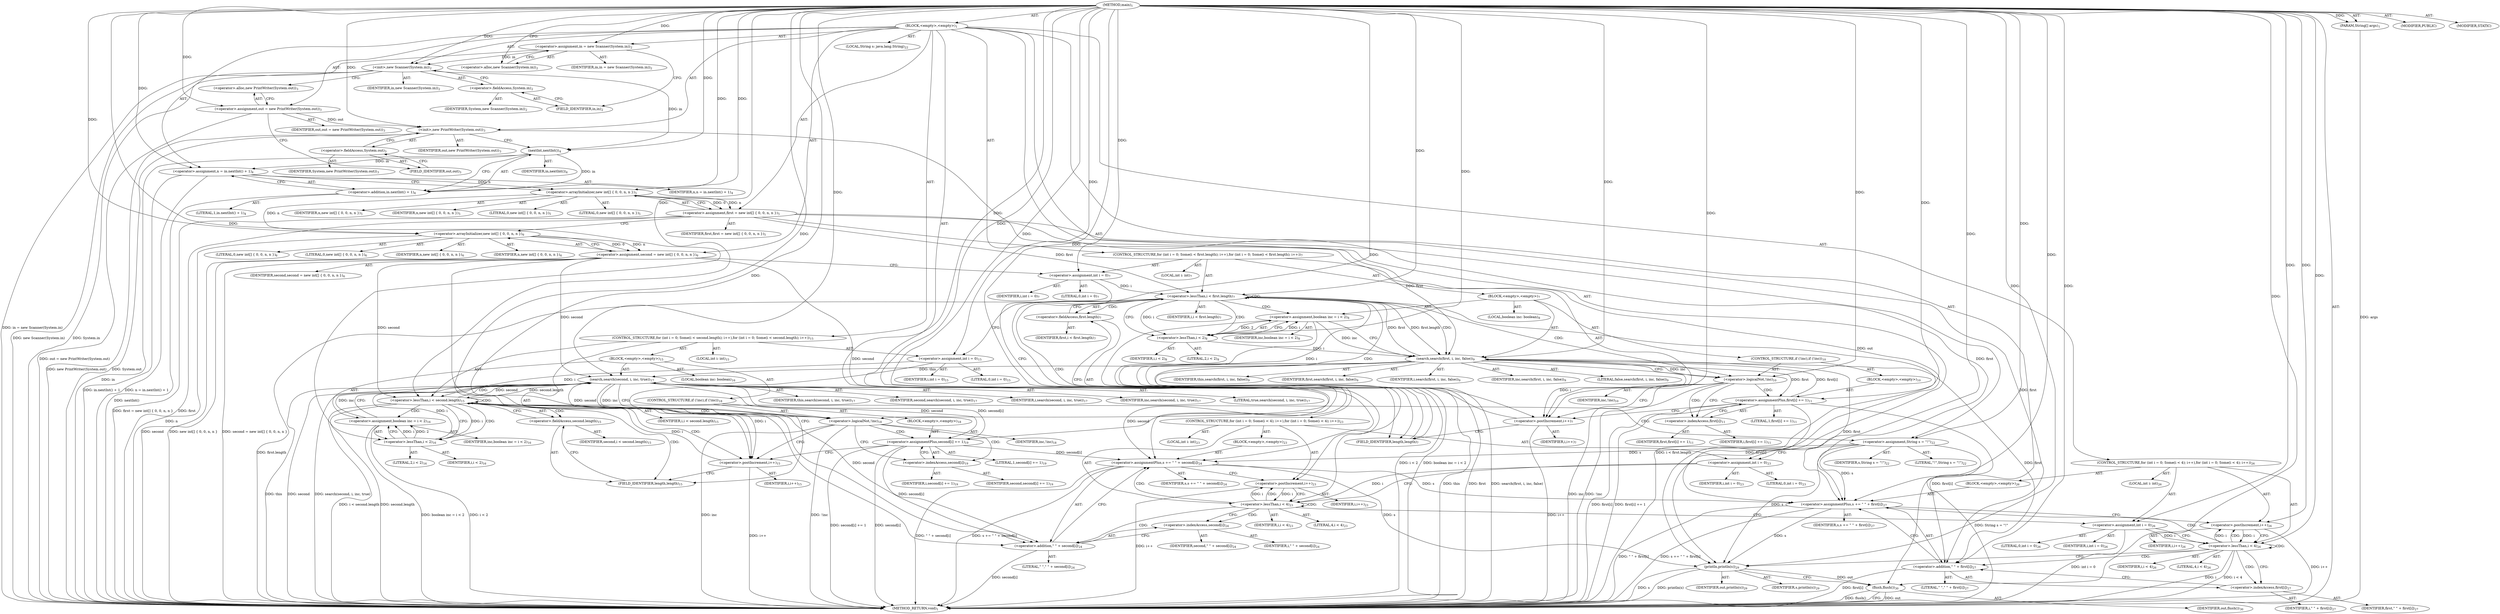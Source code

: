 digraph "main" {  
"17" [label = <(METHOD,main)<SUB>1</SUB>> ]
"18" [label = <(PARAM,String[] args)<SUB>1</SUB>> ]
"19" [label = <(BLOCK,&lt;empty&gt;,&lt;empty&gt;)<SUB>1</SUB>> ]
"20" [label = <(&lt;operator&gt;.assignment,in = new Scanner(System.in))<SUB>2</SUB>> ]
"21" [label = <(IDENTIFIER,in,in = new Scanner(System.in))<SUB>2</SUB>> ]
"22" [label = <(&lt;operator&gt;.alloc,new Scanner(System.in))<SUB>2</SUB>> ]
"23" [label = <(&lt;init&gt;,new Scanner(System.in))<SUB>2</SUB>> ]
"24" [label = <(IDENTIFIER,in,new Scanner(System.in))<SUB>2</SUB>> ]
"25" [label = <(&lt;operator&gt;.fieldAccess,System.in)<SUB>2</SUB>> ]
"26" [label = <(IDENTIFIER,System,new Scanner(System.in))<SUB>2</SUB>> ]
"27" [label = <(FIELD_IDENTIFIER,in,in)<SUB>2</SUB>> ]
"28" [label = <(&lt;operator&gt;.assignment,out = new PrintWriter(System.out))<SUB>3</SUB>> ]
"29" [label = <(IDENTIFIER,out,out = new PrintWriter(System.out))<SUB>3</SUB>> ]
"30" [label = <(&lt;operator&gt;.alloc,new PrintWriter(System.out))<SUB>3</SUB>> ]
"31" [label = <(&lt;init&gt;,new PrintWriter(System.out))<SUB>3</SUB>> ]
"32" [label = <(IDENTIFIER,out,new PrintWriter(System.out))<SUB>3</SUB>> ]
"33" [label = <(&lt;operator&gt;.fieldAccess,System.out)<SUB>3</SUB>> ]
"34" [label = <(IDENTIFIER,System,new PrintWriter(System.out))<SUB>3</SUB>> ]
"35" [label = <(FIELD_IDENTIFIER,out,out)<SUB>3</SUB>> ]
"36" [label = <(&lt;operator&gt;.assignment,n = in.nextInt() + 1)<SUB>4</SUB>> ]
"37" [label = <(IDENTIFIER,n,n = in.nextInt() + 1)<SUB>4</SUB>> ]
"38" [label = <(&lt;operator&gt;.addition,in.nextInt() + 1)<SUB>4</SUB>> ]
"39" [label = <(nextInt,nextInt())<SUB>4</SUB>> ]
"40" [label = <(IDENTIFIER,in,nextInt())<SUB>4</SUB>> ]
"41" [label = <(LITERAL,1,in.nextInt() + 1)<SUB>4</SUB>> ]
"42" [label = <(&lt;operator&gt;.assignment,first = new int[] { 0, 0, n, n })<SUB>5</SUB>> ]
"43" [label = <(IDENTIFIER,first,first = new int[] { 0, 0, n, n })<SUB>5</SUB>> ]
"44" [label = <(&lt;operator&gt;.arrayInitializer,new int[] { 0, 0, n, n })<SUB>5</SUB>> ]
"45" [label = <(LITERAL,0,new int[] { 0, 0, n, n })<SUB>5</SUB>> ]
"46" [label = <(LITERAL,0,new int[] { 0, 0, n, n })<SUB>5</SUB>> ]
"47" [label = <(IDENTIFIER,n,new int[] { 0, 0, n, n })<SUB>5</SUB>> ]
"48" [label = <(IDENTIFIER,n,new int[] { 0, 0, n, n })<SUB>5</SUB>> ]
"49" [label = <(&lt;operator&gt;.assignment,second = new int[] { 0, 0, n, n })<SUB>6</SUB>> ]
"50" [label = <(IDENTIFIER,second,second = new int[] { 0, 0, n, n })<SUB>6</SUB>> ]
"51" [label = <(&lt;operator&gt;.arrayInitializer,new int[] { 0, 0, n, n })<SUB>6</SUB>> ]
"52" [label = <(LITERAL,0,new int[] { 0, 0, n, n })<SUB>6</SUB>> ]
"53" [label = <(LITERAL,0,new int[] { 0, 0, n, n })<SUB>6</SUB>> ]
"54" [label = <(IDENTIFIER,n,new int[] { 0, 0, n, n })<SUB>6</SUB>> ]
"55" [label = <(IDENTIFIER,n,new int[] { 0, 0, n, n })<SUB>6</SUB>> ]
"56" [label = <(CONTROL_STRUCTURE,for (int i = 0; Some(i &lt; first.length); i++),for (int i = 0; Some(i &lt; first.length); i++))<SUB>7</SUB>> ]
"57" [label = <(LOCAL,int i: int)<SUB>7</SUB>> ]
"58" [label = <(&lt;operator&gt;.assignment,int i = 0)<SUB>7</SUB>> ]
"59" [label = <(IDENTIFIER,i,int i = 0)<SUB>7</SUB>> ]
"60" [label = <(LITERAL,0,int i = 0)<SUB>7</SUB>> ]
"61" [label = <(&lt;operator&gt;.lessThan,i &lt; first.length)<SUB>7</SUB>> ]
"62" [label = <(IDENTIFIER,i,i &lt; first.length)<SUB>7</SUB>> ]
"63" [label = <(&lt;operator&gt;.fieldAccess,first.length)<SUB>7</SUB>> ]
"64" [label = <(IDENTIFIER,first,i &lt; first.length)<SUB>7</SUB>> ]
"65" [label = <(FIELD_IDENTIFIER,length,length)<SUB>7</SUB>> ]
"66" [label = <(&lt;operator&gt;.postIncrement,i++)<SUB>7</SUB>> ]
"67" [label = <(IDENTIFIER,i,i++)<SUB>7</SUB>> ]
"68" [label = <(BLOCK,&lt;empty&gt;,&lt;empty&gt;)<SUB>7</SUB>> ]
"69" [label = <(LOCAL,boolean inc: boolean)<SUB>8</SUB>> ]
"70" [label = <(&lt;operator&gt;.assignment,boolean inc = i &lt; 2)<SUB>8</SUB>> ]
"71" [label = <(IDENTIFIER,inc,boolean inc = i &lt; 2)<SUB>8</SUB>> ]
"72" [label = <(&lt;operator&gt;.lessThan,i &lt; 2)<SUB>8</SUB>> ]
"73" [label = <(IDENTIFIER,i,i &lt; 2)<SUB>8</SUB>> ]
"74" [label = <(LITERAL,2,i &lt; 2)<SUB>8</SUB>> ]
"75" [label = <(search,search(first, i, inc, false))<SUB>9</SUB>> ]
"76" [label = <(IDENTIFIER,this,search(first, i, inc, false))<SUB>9</SUB>> ]
"77" [label = <(IDENTIFIER,first,search(first, i, inc, false))<SUB>9</SUB>> ]
"78" [label = <(IDENTIFIER,i,search(first, i, inc, false))<SUB>9</SUB>> ]
"79" [label = <(IDENTIFIER,inc,search(first, i, inc, false))<SUB>9</SUB>> ]
"80" [label = <(LITERAL,false,search(first, i, inc, false))<SUB>9</SUB>> ]
"81" [label = <(CONTROL_STRUCTURE,if (!inc),if (!inc))<SUB>10</SUB>> ]
"82" [label = <(&lt;operator&gt;.logicalNot,!inc)<SUB>10</SUB>> ]
"83" [label = <(IDENTIFIER,inc,!inc)<SUB>10</SUB>> ]
"84" [label = <(BLOCK,&lt;empty&gt;,&lt;empty&gt;)<SUB>10</SUB>> ]
"85" [label = <(&lt;operator&gt;.assignmentPlus,first[i] += 1)<SUB>11</SUB>> ]
"86" [label = <(&lt;operator&gt;.indexAccess,first[i])<SUB>11</SUB>> ]
"87" [label = <(IDENTIFIER,first,first[i] += 1)<SUB>11</SUB>> ]
"88" [label = <(IDENTIFIER,i,first[i] += 1)<SUB>11</SUB>> ]
"89" [label = <(LITERAL,1,first[i] += 1)<SUB>11</SUB>> ]
"90" [label = <(CONTROL_STRUCTURE,for (int i = 0; Some(i &lt; second.length); i++),for (int i = 0; Some(i &lt; second.length); i++))<SUB>15</SUB>> ]
"91" [label = <(LOCAL,int i: int)<SUB>15</SUB>> ]
"92" [label = <(&lt;operator&gt;.assignment,int i = 0)<SUB>15</SUB>> ]
"93" [label = <(IDENTIFIER,i,int i = 0)<SUB>15</SUB>> ]
"94" [label = <(LITERAL,0,int i = 0)<SUB>15</SUB>> ]
"95" [label = <(&lt;operator&gt;.lessThan,i &lt; second.length)<SUB>15</SUB>> ]
"96" [label = <(IDENTIFIER,i,i &lt; second.length)<SUB>15</SUB>> ]
"97" [label = <(&lt;operator&gt;.fieldAccess,second.length)<SUB>15</SUB>> ]
"98" [label = <(IDENTIFIER,second,i &lt; second.length)<SUB>15</SUB>> ]
"99" [label = <(FIELD_IDENTIFIER,length,length)<SUB>15</SUB>> ]
"100" [label = <(&lt;operator&gt;.postIncrement,i++)<SUB>15</SUB>> ]
"101" [label = <(IDENTIFIER,i,i++)<SUB>15</SUB>> ]
"102" [label = <(BLOCK,&lt;empty&gt;,&lt;empty&gt;)<SUB>15</SUB>> ]
"103" [label = <(LOCAL,boolean inc: boolean)<SUB>16</SUB>> ]
"104" [label = <(&lt;operator&gt;.assignment,boolean inc = i &lt; 2)<SUB>16</SUB>> ]
"105" [label = <(IDENTIFIER,inc,boolean inc = i &lt; 2)<SUB>16</SUB>> ]
"106" [label = <(&lt;operator&gt;.lessThan,i &lt; 2)<SUB>16</SUB>> ]
"107" [label = <(IDENTIFIER,i,i &lt; 2)<SUB>16</SUB>> ]
"108" [label = <(LITERAL,2,i &lt; 2)<SUB>16</SUB>> ]
"109" [label = <(search,search(second, i, inc, true))<SUB>17</SUB>> ]
"110" [label = <(IDENTIFIER,this,search(second, i, inc, true))<SUB>17</SUB>> ]
"111" [label = <(IDENTIFIER,second,search(second, i, inc, true))<SUB>17</SUB>> ]
"112" [label = <(IDENTIFIER,i,search(second, i, inc, true))<SUB>17</SUB>> ]
"113" [label = <(IDENTIFIER,inc,search(second, i, inc, true))<SUB>17</SUB>> ]
"114" [label = <(LITERAL,true,search(second, i, inc, true))<SUB>17</SUB>> ]
"115" [label = <(CONTROL_STRUCTURE,if (!inc),if (!inc))<SUB>18</SUB>> ]
"116" [label = <(&lt;operator&gt;.logicalNot,!inc)<SUB>18</SUB>> ]
"117" [label = <(IDENTIFIER,inc,!inc)<SUB>18</SUB>> ]
"118" [label = <(BLOCK,&lt;empty&gt;,&lt;empty&gt;)<SUB>18</SUB>> ]
"119" [label = <(&lt;operator&gt;.assignmentPlus,second[i] += 1)<SUB>19</SUB>> ]
"120" [label = <(&lt;operator&gt;.indexAccess,second[i])<SUB>19</SUB>> ]
"121" [label = <(IDENTIFIER,second,second[i] += 1)<SUB>19</SUB>> ]
"122" [label = <(IDENTIFIER,i,second[i] += 1)<SUB>19</SUB>> ]
"123" [label = <(LITERAL,1,second[i] += 1)<SUB>19</SUB>> ]
"124" [label = <(LOCAL,String s: java.lang.String)<SUB>22</SUB>> ]
"125" [label = <(&lt;operator&gt;.assignment,String s = &quot;!&quot;)<SUB>22</SUB>> ]
"126" [label = <(IDENTIFIER,s,String s = &quot;!&quot;)<SUB>22</SUB>> ]
"127" [label = <(LITERAL,&quot;!&quot;,String s = &quot;!&quot;)<SUB>22</SUB>> ]
"128" [label = <(CONTROL_STRUCTURE,for (int i = 0; Some(i &lt; 4); i++),for (int i = 0; Some(i &lt; 4); i++))<SUB>23</SUB>> ]
"129" [label = <(LOCAL,int i: int)<SUB>23</SUB>> ]
"130" [label = <(&lt;operator&gt;.assignment,int i = 0)<SUB>23</SUB>> ]
"131" [label = <(IDENTIFIER,i,int i = 0)<SUB>23</SUB>> ]
"132" [label = <(LITERAL,0,int i = 0)<SUB>23</SUB>> ]
"133" [label = <(&lt;operator&gt;.lessThan,i &lt; 4)<SUB>23</SUB>> ]
"134" [label = <(IDENTIFIER,i,i &lt; 4)<SUB>23</SUB>> ]
"135" [label = <(LITERAL,4,i &lt; 4)<SUB>23</SUB>> ]
"136" [label = <(&lt;operator&gt;.postIncrement,i++)<SUB>23</SUB>> ]
"137" [label = <(IDENTIFIER,i,i++)<SUB>23</SUB>> ]
"138" [label = <(BLOCK,&lt;empty&gt;,&lt;empty&gt;)<SUB>23</SUB>> ]
"139" [label = <(&lt;operator&gt;.assignmentPlus,s += &quot; &quot; + second[i])<SUB>24</SUB>> ]
"140" [label = <(IDENTIFIER,s,s += &quot; &quot; + second[i])<SUB>24</SUB>> ]
"141" [label = <(&lt;operator&gt;.addition,&quot; &quot; + second[i])<SUB>24</SUB>> ]
"142" [label = <(LITERAL,&quot; &quot;,&quot; &quot; + second[i])<SUB>24</SUB>> ]
"143" [label = <(&lt;operator&gt;.indexAccess,second[i])<SUB>24</SUB>> ]
"144" [label = <(IDENTIFIER,second,&quot; &quot; + second[i])<SUB>24</SUB>> ]
"145" [label = <(IDENTIFIER,i,&quot; &quot; + second[i])<SUB>24</SUB>> ]
"146" [label = <(CONTROL_STRUCTURE,for (int i = 0; Some(i &lt; 4); i++),for (int i = 0; Some(i &lt; 4); i++))<SUB>26</SUB>> ]
"147" [label = <(LOCAL,int i: int)<SUB>26</SUB>> ]
"148" [label = <(&lt;operator&gt;.assignment,int i = 0)<SUB>26</SUB>> ]
"149" [label = <(IDENTIFIER,i,int i = 0)<SUB>26</SUB>> ]
"150" [label = <(LITERAL,0,int i = 0)<SUB>26</SUB>> ]
"151" [label = <(&lt;operator&gt;.lessThan,i &lt; 4)<SUB>26</SUB>> ]
"152" [label = <(IDENTIFIER,i,i &lt; 4)<SUB>26</SUB>> ]
"153" [label = <(LITERAL,4,i &lt; 4)<SUB>26</SUB>> ]
"154" [label = <(&lt;operator&gt;.postIncrement,i++)<SUB>26</SUB>> ]
"155" [label = <(IDENTIFIER,i,i++)<SUB>26</SUB>> ]
"156" [label = <(BLOCK,&lt;empty&gt;,&lt;empty&gt;)<SUB>26</SUB>> ]
"157" [label = <(&lt;operator&gt;.assignmentPlus,s += &quot; &quot; + first[i])<SUB>27</SUB>> ]
"158" [label = <(IDENTIFIER,s,s += &quot; &quot; + first[i])<SUB>27</SUB>> ]
"159" [label = <(&lt;operator&gt;.addition,&quot; &quot; + first[i])<SUB>27</SUB>> ]
"160" [label = <(LITERAL,&quot; &quot;,&quot; &quot; + first[i])<SUB>27</SUB>> ]
"161" [label = <(&lt;operator&gt;.indexAccess,first[i])<SUB>27</SUB>> ]
"162" [label = <(IDENTIFIER,first,&quot; &quot; + first[i])<SUB>27</SUB>> ]
"163" [label = <(IDENTIFIER,i,&quot; &quot; + first[i])<SUB>27</SUB>> ]
"164" [label = <(println,println(s))<SUB>29</SUB>> ]
"165" [label = <(IDENTIFIER,out,println(s))<SUB>29</SUB>> ]
"166" [label = <(IDENTIFIER,s,println(s))<SUB>29</SUB>> ]
"167" [label = <(flush,flush())<SUB>30</SUB>> ]
"168" [label = <(IDENTIFIER,out,flush())<SUB>30</SUB>> ]
"169" [label = <(MODIFIER,PUBLIC)> ]
"170" [label = <(MODIFIER,STATIC)> ]
"171" [label = <(METHOD_RETURN,void)<SUB>1</SUB>> ]
  "17" -> "18"  [ label = "AST: "] 
  "17" -> "19"  [ label = "AST: "] 
  "17" -> "169"  [ label = "AST: "] 
  "17" -> "170"  [ label = "AST: "] 
  "17" -> "171"  [ label = "AST: "] 
  "19" -> "20"  [ label = "AST: "] 
  "19" -> "23"  [ label = "AST: "] 
  "19" -> "28"  [ label = "AST: "] 
  "19" -> "31"  [ label = "AST: "] 
  "19" -> "36"  [ label = "AST: "] 
  "19" -> "42"  [ label = "AST: "] 
  "19" -> "49"  [ label = "AST: "] 
  "19" -> "56"  [ label = "AST: "] 
  "19" -> "90"  [ label = "AST: "] 
  "19" -> "124"  [ label = "AST: "] 
  "19" -> "125"  [ label = "AST: "] 
  "19" -> "128"  [ label = "AST: "] 
  "19" -> "146"  [ label = "AST: "] 
  "19" -> "164"  [ label = "AST: "] 
  "19" -> "167"  [ label = "AST: "] 
  "20" -> "21"  [ label = "AST: "] 
  "20" -> "22"  [ label = "AST: "] 
  "23" -> "24"  [ label = "AST: "] 
  "23" -> "25"  [ label = "AST: "] 
  "25" -> "26"  [ label = "AST: "] 
  "25" -> "27"  [ label = "AST: "] 
  "28" -> "29"  [ label = "AST: "] 
  "28" -> "30"  [ label = "AST: "] 
  "31" -> "32"  [ label = "AST: "] 
  "31" -> "33"  [ label = "AST: "] 
  "33" -> "34"  [ label = "AST: "] 
  "33" -> "35"  [ label = "AST: "] 
  "36" -> "37"  [ label = "AST: "] 
  "36" -> "38"  [ label = "AST: "] 
  "38" -> "39"  [ label = "AST: "] 
  "38" -> "41"  [ label = "AST: "] 
  "39" -> "40"  [ label = "AST: "] 
  "42" -> "43"  [ label = "AST: "] 
  "42" -> "44"  [ label = "AST: "] 
  "44" -> "45"  [ label = "AST: "] 
  "44" -> "46"  [ label = "AST: "] 
  "44" -> "47"  [ label = "AST: "] 
  "44" -> "48"  [ label = "AST: "] 
  "49" -> "50"  [ label = "AST: "] 
  "49" -> "51"  [ label = "AST: "] 
  "51" -> "52"  [ label = "AST: "] 
  "51" -> "53"  [ label = "AST: "] 
  "51" -> "54"  [ label = "AST: "] 
  "51" -> "55"  [ label = "AST: "] 
  "56" -> "57"  [ label = "AST: "] 
  "56" -> "58"  [ label = "AST: "] 
  "56" -> "61"  [ label = "AST: "] 
  "56" -> "66"  [ label = "AST: "] 
  "56" -> "68"  [ label = "AST: "] 
  "58" -> "59"  [ label = "AST: "] 
  "58" -> "60"  [ label = "AST: "] 
  "61" -> "62"  [ label = "AST: "] 
  "61" -> "63"  [ label = "AST: "] 
  "63" -> "64"  [ label = "AST: "] 
  "63" -> "65"  [ label = "AST: "] 
  "66" -> "67"  [ label = "AST: "] 
  "68" -> "69"  [ label = "AST: "] 
  "68" -> "70"  [ label = "AST: "] 
  "68" -> "75"  [ label = "AST: "] 
  "68" -> "81"  [ label = "AST: "] 
  "70" -> "71"  [ label = "AST: "] 
  "70" -> "72"  [ label = "AST: "] 
  "72" -> "73"  [ label = "AST: "] 
  "72" -> "74"  [ label = "AST: "] 
  "75" -> "76"  [ label = "AST: "] 
  "75" -> "77"  [ label = "AST: "] 
  "75" -> "78"  [ label = "AST: "] 
  "75" -> "79"  [ label = "AST: "] 
  "75" -> "80"  [ label = "AST: "] 
  "81" -> "82"  [ label = "AST: "] 
  "81" -> "84"  [ label = "AST: "] 
  "82" -> "83"  [ label = "AST: "] 
  "84" -> "85"  [ label = "AST: "] 
  "85" -> "86"  [ label = "AST: "] 
  "85" -> "89"  [ label = "AST: "] 
  "86" -> "87"  [ label = "AST: "] 
  "86" -> "88"  [ label = "AST: "] 
  "90" -> "91"  [ label = "AST: "] 
  "90" -> "92"  [ label = "AST: "] 
  "90" -> "95"  [ label = "AST: "] 
  "90" -> "100"  [ label = "AST: "] 
  "90" -> "102"  [ label = "AST: "] 
  "92" -> "93"  [ label = "AST: "] 
  "92" -> "94"  [ label = "AST: "] 
  "95" -> "96"  [ label = "AST: "] 
  "95" -> "97"  [ label = "AST: "] 
  "97" -> "98"  [ label = "AST: "] 
  "97" -> "99"  [ label = "AST: "] 
  "100" -> "101"  [ label = "AST: "] 
  "102" -> "103"  [ label = "AST: "] 
  "102" -> "104"  [ label = "AST: "] 
  "102" -> "109"  [ label = "AST: "] 
  "102" -> "115"  [ label = "AST: "] 
  "104" -> "105"  [ label = "AST: "] 
  "104" -> "106"  [ label = "AST: "] 
  "106" -> "107"  [ label = "AST: "] 
  "106" -> "108"  [ label = "AST: "] 
  "109" -> "110"  [ label = "AST: "] 
  "109" -> "111"  [ label = "AST: "] 
  "109" -> "112"  [ label = "AST: "] 
  "109" -> "113"  [ label = "AST: "] 
  "109" -> "114"  [ label = "AST: "] 
  "115" -> "116"  [ label = "AST: "] 
  "115" -> "118"  [ label = "AST: "] 
  "116" -> "117"  [ label = "AST: "] 
  "118" -> "119"  [ label = "AST: "] 
  "119" -> "120"  [ label = "AST: "] 
  "119" -> "123"  [ label = "AST: "] 
  "120" -> "121"  [ label = "AST: "] 
  "120" -> "122"  [ label = "AST: "] 
  "125" -> "126"  [ label = "AST: "] 
  "125" -> "127"  [ label = "AST: "] 
  "128" -> "129"  [ label = "AST: "] 
  "128" -> "130"  [ label = "AST: "] 
  "128" -> "133"  [ label = "AST: "] 
  "128" -> "136"  [ label = "AST: "] 
  "128" -> "138"  [ label = "AST: "] 
  "130" -> "131"  [ label = "AST: "] 
  "130" -> "132"  [ label = "AST: "] 
  "133" -> "134"  [ label = "AST: "] 
  "133" -> "135"  [ label = "AST: "] 
  "136" -> "137"  [ label = "AST: "] 
  "138" -> "139"  [ label = "AST: "] 
  "139" -> "140"  [ label = "AST: "] 
  "139" -> "141"  [ label = "AST: "] 
  "141" -> "142"  [ label = "AST: "] 
  "141" -> "143"  [ label = "AST: "] 
  "143" -> "144"  [ label = "AST: "] 
  "143" -> "145"  [ label = "AST: "] 
  "146" -> "147"  [ label = "AST: "] 
  "146" -> "148"  [ label = "AST: "] 
  "146" -> "151"  [ label = "AST: "] 
  "146" -> "154"  [ label = "AST: "] 
  "146" -> "156"  [ label = "AST: "] 
  "148" -> "149"  [ label = "AST: "] 
  "148" -> "150"  [ label = "AST: "] 
  "151" -> "152"  [ label = "AST: "] 
  "151" -> "153"  [ label = "AST: "] 
  "154" -> "155"  [ label = "AST: "] 
  "156" -> "157"  [ label = "AST: "] 
  "157" -> "158"  [ label = "AST: "] 
  "157" -> "159"  [ label = "AST: "] 
  "159" -> "160"  [ label = "AST: "] 
  "159" -> "161"  [ label = "AST: "] 
  "161" -> "162"  [ label = "AST: "] 
  "161" -> "163"  [ label = "AST: "] 
  "164" -> "165"  [ label = "AST: "] 
  "164" -> "166"  [ label = "AST: "] 
  "167" -> "168"  [ label = "AST: "] 
  "20" -> "27"  [ label = "CFG: "] 
  "23" -> "30"  [ label = "CFG: "] 
  "28" -> "35"  [ label = "CFG: "] 
  "31" -> "39"  [ label = "CFG: "] 
  "36" -> "44"  [ label = "CFG: "] 
  "42" -> "51"  [ label = "CFG: "] 
  "49" -> "58"  [ label = "CFG: "] 
  "125" -> "130"  [ label = "CFG: "] 
  "164" -> "167"  [ label = "CFG: "] 
  "167" -> "171"  [ label = "CFG: "] 
  "22" -> "20"  [ label = "CFG: "] 
  "25" -> "23"  [ label = "CFG: "] 
  "30" -> "28"  [ label = "CFG: "] 
  "33" -> "31"  [ label = "CFG: "] 
  "38" -> "36"  [ label = "CFG: "] 
  "44" -> "42"  [ label = "CFG: "] 
  "51" -> "49"  [ label = "CFG: "] 
  "58" -> "65"  [ label = "CFG: "] 
  "61" -> "72"  [ label = "CFG: "] 
  "61" -> "92"  [ label = "CFG: "] 
  "66" -> "65"  [ label = "CFG: "] 
  "92" -> "99"  [ label = "CFG: "] 
  "95" -> "106"  [ label = "CFG: "] 
  "95" -> "125"  [ label = "CFG: "] 
  "100" -> "99"  [ label = "CFG: "] 
  "130" -> "133"  [ label = "CFG: "] 
  "133" -> "143"  [ label = "CFG: "] 
  "133" -> "148"  [ label = "CFG: "] 
  "136" -> "133"  [ label = "CFG: "] 
  "148" -> "151"  [ label = "CFG: "] 
  "151" -> "161"  [ label = "CFG: "] 
  "151" -> "164"  [ label = "CFG: "] 
  "154" -> "151"  [ label = "CFG: "] 
  "27" -> "25"  [ label = "CFG: "] 
  "35" -> "33"  [ label = "CFG: "] 
  "39" -> "38"  [ label = "CFG: "] 
  "63" -> "61"  [ label = "CFG: "] 
  "70" -> "75"  [ label = "CFG: "] 
  "75" -> "82"  [ label = "CFG: "] 
  "97" -> "95"  [ label = "CFG: "] 
  "104" -> "109"  [ label = "CFG: "] 
  "109" -> "116"  [ label = "CFG: "] 
  "139" -> "136"  [ label = "CFG: "] 
  "157" -> "154"  [ label = "CFG: "] 
  "65" -> "63"  [ label = "CFG: "] 
  "72" -> "70"  [ label = "CFG: "] 
  "82" -> "86"  [ label = "CFG: "] 
  "82" -> "66"  [ label = "CFG: "] 
  "99" -> "97"  [ label = "CFG: "] 
  "106" -> "104"  [ label = "CFG: "] 
  "116" -> "120"  [ label = "CFG: "] 
  "116" -> "100"  [ label = "CFG: "] 
  "141" -> "139"  [ label = "CFG: "] 
  "159" -> "157"  [ label = "CFG: "] 
  "85" -> "66"  [ label = "CFG: "] 
  "119" -> "100"  [ label = "CFG: "] 
  "143" -> "141"  [ label = "CFG: "] 
  "161" -> "159"  [ label = "CFG: "] 
  "86" -> "85"  [ label = "CFG: "] 
  "120" -> "119"  [ label = "CFG: "] 
  "17" -> "22"  [ label = "CFG: "] 
  "18" -> "171"  [ label = "DDG: args"] 
  "20" -> "171"  [ label = "DDG: in = new Scanner(System.in)"] 
  "23" -> "171"  [ label = "DDG: System.in"] 
  "23" -> "171"  [ label = "DDG: new Scanner(System.in)"] 
  "28" -> "171"  [ label = "DDG: out = new PrintWriter(System.out)"] 
  "31" -> "171"  [ label = "DDG: System.out"] 
  "31" -> "171"  [ label = "DDG: new PrintWriter(System.out)"] 
  "39" -> "171"  [ label = "DDG: in"] 
  "38" -> "171"  [ label = "DDG: nextInt()"] 
  "36" -> "171"  [ label = "DDG: in.nextInt() + 1"] 
  "36" -> "171"  [ label = "DDG: n = in.nextInt() + 1"] 
  "42" -> "171"  [ label = "DDG: first"] 
  "42" -> "171"  [ label = "DDG: first = new int[] { 0, 0, n, n }"] 
  "49" -> "171"  [ label = "DDG: second"] 
  "51" -> "171"  [ label = "DDG: n"] 
  "49" -> "171"  [ label = "DDG: new int[] { 0, 0, n, n }"] 
  "49" -> "171"  [ label = "DDG: second = new int[] { 0, 0, n, n }"] 
  "61" -> "171"  [ label = "DDG: first.length"] 
  "61" -> "171"  [ label = "DDG: i &lt; first.length"] 
  "95" -> "171"  [ label = "DDG: second.length"] 
  "95" -> "171"  [ label = "DDG: i &lt; second.length"] 
  "125" -> "171"  [ label = "DDG: String s = &quot;!&quot;"] 
  "148" -> "171"  [ label = "DDG: int i = 0"] 
  "151" -> "171"  [ label = "DDG: i"] 
  "151" -> "171"  [ label = "DDG: i &lt; 4"] 
  "164" -> "171"  [ label = "DDG: s"] 
  "164" -> "171"  [ label = "DDG: println(s)"] 
  "167" -> "171"  [ label = "DDG: out"] 
  "167" -> "171"  [ label = "DDG: flush()"] 
  "159" -> "171"  [ label = "DDG: first[i]"] 
  "157" -> "171"  [ label = "DDG: &quot; &quot; + first[i]"] 
  "157" -> "171"  [ label = "DDG: s += &quot; &quot; + first[i]"] 
  "154" -> "171"  [ label = "DDG: i++"] 
  "141" -> "171"  [ label = "DDG: second[i]"] 
  "139" -> "171"  [ label = "DDG: &quot; &quot; + second[i]"] 
  "139" -> "171"  [ label = "DDG: s += &quot; &quot; + second[i]"] 
  "136" -> "171"  [ label = "DDG: i++"] 
  "104" -> "171"  [ label = "DDG: i &lt; 2"] 
  "104" -> "171"  [ label = "DDG: boolean inc = i &lt; 2"] 
  "109" -> "171"  [ label = "DDG: this"] 
  "109" -> "171"  [ label = "DDG: second"] 
  "109" -> "171"  [ label = "DDG: search(second, i, inc, true)"] 
  "116" -> "171"  [ label = "DDG: inc"] 
  "116" -> "171"  [ label = "DDG: !inc"] 
  "119" -> "171"  [ label = "DDG: second[i]"] 
  "119" -> "171"  [ label = "DDG: second[i] += 1"] 
  "100" -> "171"  [ label = "DDG: i++"] 
  "70" -> "171"  [ label = "DDG: i &lt; 2"] 
  "70" -> "171"  [ label = "DDG: boolean inc = i &lt; 2"] 
  "75" -> "171"  [ label = "DDG: this"] 
  "75" -> "171"  [ label = "DDG: first"] 
  "75" -> "171"  [ label = "DDG: search(first, i, inc, false)"] 
  "82" -> "171"  [ label = "DDG: inc"] 
  "82" -> "171"  [ label = "DDG: !inc"] 
  "85" -> "171"  [ label = "DDG: first[i]"] 
  "85" -> "171"  [ label = "DDG: first[i] += 1"] 
  "66" -> "171"  [ label = "DDG: i++"] 
  "17" -> "18"  [ label = "DDG: "] 
  "17" -> "20"  [ label = "DDG: "] 
  "17" -> "28"  [ label = "DDG: "] 
  "39" -> "36"  [ label = "DDG: in"] 
  "17" -> "36"  [ label = "DDG: "] 
  "44" -> "42"  [ label = "DDG: 0"] 
  "44" -> "42"  [ label = "DDG: n"] 
  "51" -> "49"  [ label = "DDG: 0"] 
  "51" -> "49"  [ label = "DDG: n"] 
  "17" -> "125"  [ label = "DDG: "] 
  "20" -> "23"  [ label = "DDG: in"] 
  "17" -> "23"  [ label = "DDG: "] 
  "28" -> "31"  [ label = "DDG: out"] 
  "17" -> "31"  [ label = "DDG: "] 
  "17" -> "58"  [ label = "DDG: "] 
  "17" -> "92"  [ label = "DDG: "] 
  "17" -> "130"  [ label = "DDG: "] 
  "17" -> "148"  [ label = "DDG: "] 
  "31" -> "164"  [ label = "DDG: out"] 
  "17" -> "164"  [ label = "DDG: "] 
  "125" -> "164"  [ label = "DDG: s"] 
  "157" -> "164"  [ label = "DDG: s"] 
  "139" -> "164"  [ label = "DDG: s"] 
  "164" -> "167"  [ label = "DDG: out"] 
  "17" -> "167"  [ label = "DDG: "] 
  "39" -> "38"  [ label = "DDG: in"] 
  "17" -> "38"  [ label = "DDG: "] 
  "17" -> "44"  [ label = "DDG: "] 
  "36" -> "44"  [ label = "DDG: n"] 
  "17" -> "51"  [ label = "DDG: "] 
  "44" -> "51"  [ label = "DDG: n"] 
  "58" -> "61"  [ label = "DDG: i"] 
  "66" -> "61"  [ label = "DDG: i"] 
  "17" -> "61"  [ label = "DDG: "] 
  "42" -> "61"  [ label = "DDG: first"] 
  "75" -> "61"  [ label = "DDG: first"] 
  "75" -> "66"  [ label = "DDG: i"] 
  "17" -> "66"  [ label = "DDG: "] 
  "72" -> "70"  [ label = "DDG: i"] 
  "72" -> "70"  [ label = "DDG: 2"] 
  "92" -> "95"  [ label = "DDG: i"] 
  "100" -> "95"  [ label = "DDG: i"] 
  "17" -> "95"  [ label = "DDG: "] 
  "49" -> "95"  [ label = "DDG: second"] 
  "109" -> "95"  [ label = "DDG: second"] 
  "109" -> "100"  [ label = "DDG: i"] 
  "17" -> "100"  [ label = "DDG: "] 
  "106" -> "104"  [ label = "DDG: i"] 
  "106" -> "104"  [ label = "DDG: 2"] 
  "130" -> "133"  [ label = "DDG: i"] 
  "136" -> "133"  [ label = "DDG: i"] 
  "17" -> "133"  [ label = "DDG: "] 
  "133" -> "136"  [ label = "DDG: i"] 
  "17" -> "136"  [ label = "DDG: "] 
  "17" -> "139"  [ label = "DDG: "] 
  "49" -> "139"  [ label = "DDG: second"] 
  "109" -> "139"  [ label = "DDG: second"] 
  "119" -> "139"  [ label = "DDG: second[i]"] 
  "148" -> "151"  [ label = "DDG: i"] 
  "154" -> "151"  [ label = "DDG: i"] 
  "17" -> "151"  [ label = "DDG: "] 
  "151" -> "154"  [ label = "DDG: i"] 
  "17" -> "154"  [ label = "DDG: "] 
  "17" -> "157"  [ label = "DDG: "] 
  "42" -> "157"  [ label = "DDG: first"] 
  "75" -> "157"  [ label = "DDG: first"] 
  "85" -> "157"  [ label = "DDG: first[i]"] 
  "23" -> "39"  [ label = "DDG: in"] 
  "17" -> "39"  [ label = "DDG: "] 
  "17" -> "75"  [ label = "DDG: "] 
  "42" -> "75"  [ label = "DDG: first"] 
  "61" -> "75"  [ label = "DDG: first.length"] 
  "85" -> "75"  [ label = "DDG: first[i]"] 
  "72" -> "75"  [ label = "DDG: i"] 
  "70" -> "75"  [ label = "DDG: inc"] 
  "75" -> "109"  [ label = "DDG: this"] 
  "17" -> "109"  [ label = "DDG: "] 
  "49" -> "109"  [ label = "DDG: second"] 
  "95" -> "109"  [ label = "DDG: second.length"] 
  "119" -> "109"  [ label = "DDG: second[i]"] 
  "106" -> "109"  [ label = "DDG: i"] 
  "104" -> "109"  [ label = "DDG: inc"] 
  "125" -> "139"  [ label = "DDG: s"] 
  "125" -> "157"  [ label = "DDG: s"] 
  "139" -> "157"  [ label = "DDG: s"] 
  "61" -> "72"  [ label = "DDG: i"] 
  "17" -> "72"  [ label = "DDG: "] 
  "75" -> "82"  [ label = "DDG: inc"] 
  "17" -> "82"  [ label = "DDG: "] 
  "17" -> "85"  [ label = "DDG: "] 
  "95" -> "106"  [ label = "DDG: i"] 
  "17" -> "106"  [ label = "DDG: "] 
  "109" -> "116"  [ label = "DDG: inc"] 
  "17" -> "116"  [ label = "DDG: "] 
  "17" -> "119"  [ label = "DDG: "] 
  "17" -> "141"  [ label = "DDG: "] 
  "49" -> "141"  [ label = "DDG: second"] 
  "109" -> "141"  [ label = "DDG: second"] 
  "119" -> "141"  [ label = "DDG: second[i]"] 
  "17" -> "159"  [ label = "DDG: "] 
  "42" -> "159"  [ label = "DDG: first"] 
  "75" -> "159"  [ label = "DDG: first"] 
  "85" -> "159"  [ label = "DDG: first[i]"] 
  "75" -> "85"  [ label = "DDG: first"] 
  "109" -> "119"  [ label = "DDG: second"] 
  "61" -> "66"  [ label = "CDG: "] 
  "61" -> "75"  [ label = "CDG: "] 
  "61" -> "72"  [ label = "CDG: "] 
  "61" -> "65"  [ label = "CDG: "] 
  "61" -> "82"  [ label = "CDG: "] 
  "61" -> "61"  [ label = "CDG: "] 
  "61" -> "70"  [ label = "CDG: "] 
  "61" -> "63"  [ label = "CDG: "] 
  "95" -> "116"  [ label = "CDG: "] 
  "95" -> "99"  [ label = "CDG: "] 
  "95" -> "104"  [ label = "CDG: "] 
  "95" -> "95"  [ label = "CDG: "] 
  "95" -> "106"  [ label = "CDG: "] 
  "95" -> "97"  [ label = "CDG: "] 
  "95" -> "100"  [ label = "CDG: "] 
  "95" -> "109"  [ label = "CDG: "] 
  "133" -> "141"  [ label = "CDG: "] 
  "133" -> "136"  [ label = "CDG: "] 
  "133" -> "143"  [ label = "CDG: "] 
  "133" -> "139"  [ label = "CDG: "] 
  "133" -> "133"  [ label = "CDG: "] 
  "151" -> "154"  [ label = "CDG: "] 
  "151" -> "161"  [ label = "CDG: "] 
  "151" -> "151"  [ label = "CDG: "] 
  "151" -> "157"  [ label = "CDG: "] 
  "151" -> "159"  [ label = "CDG: "] 
  "82" -> "85"  [ label = "CDG: "] 
  "82" -> "86"  [ label = "CDG: "] 
  "116" -> "120"  [ label = "CDG: "] 
  "116" -> "119"  [ label = "CDG: "] 
}
